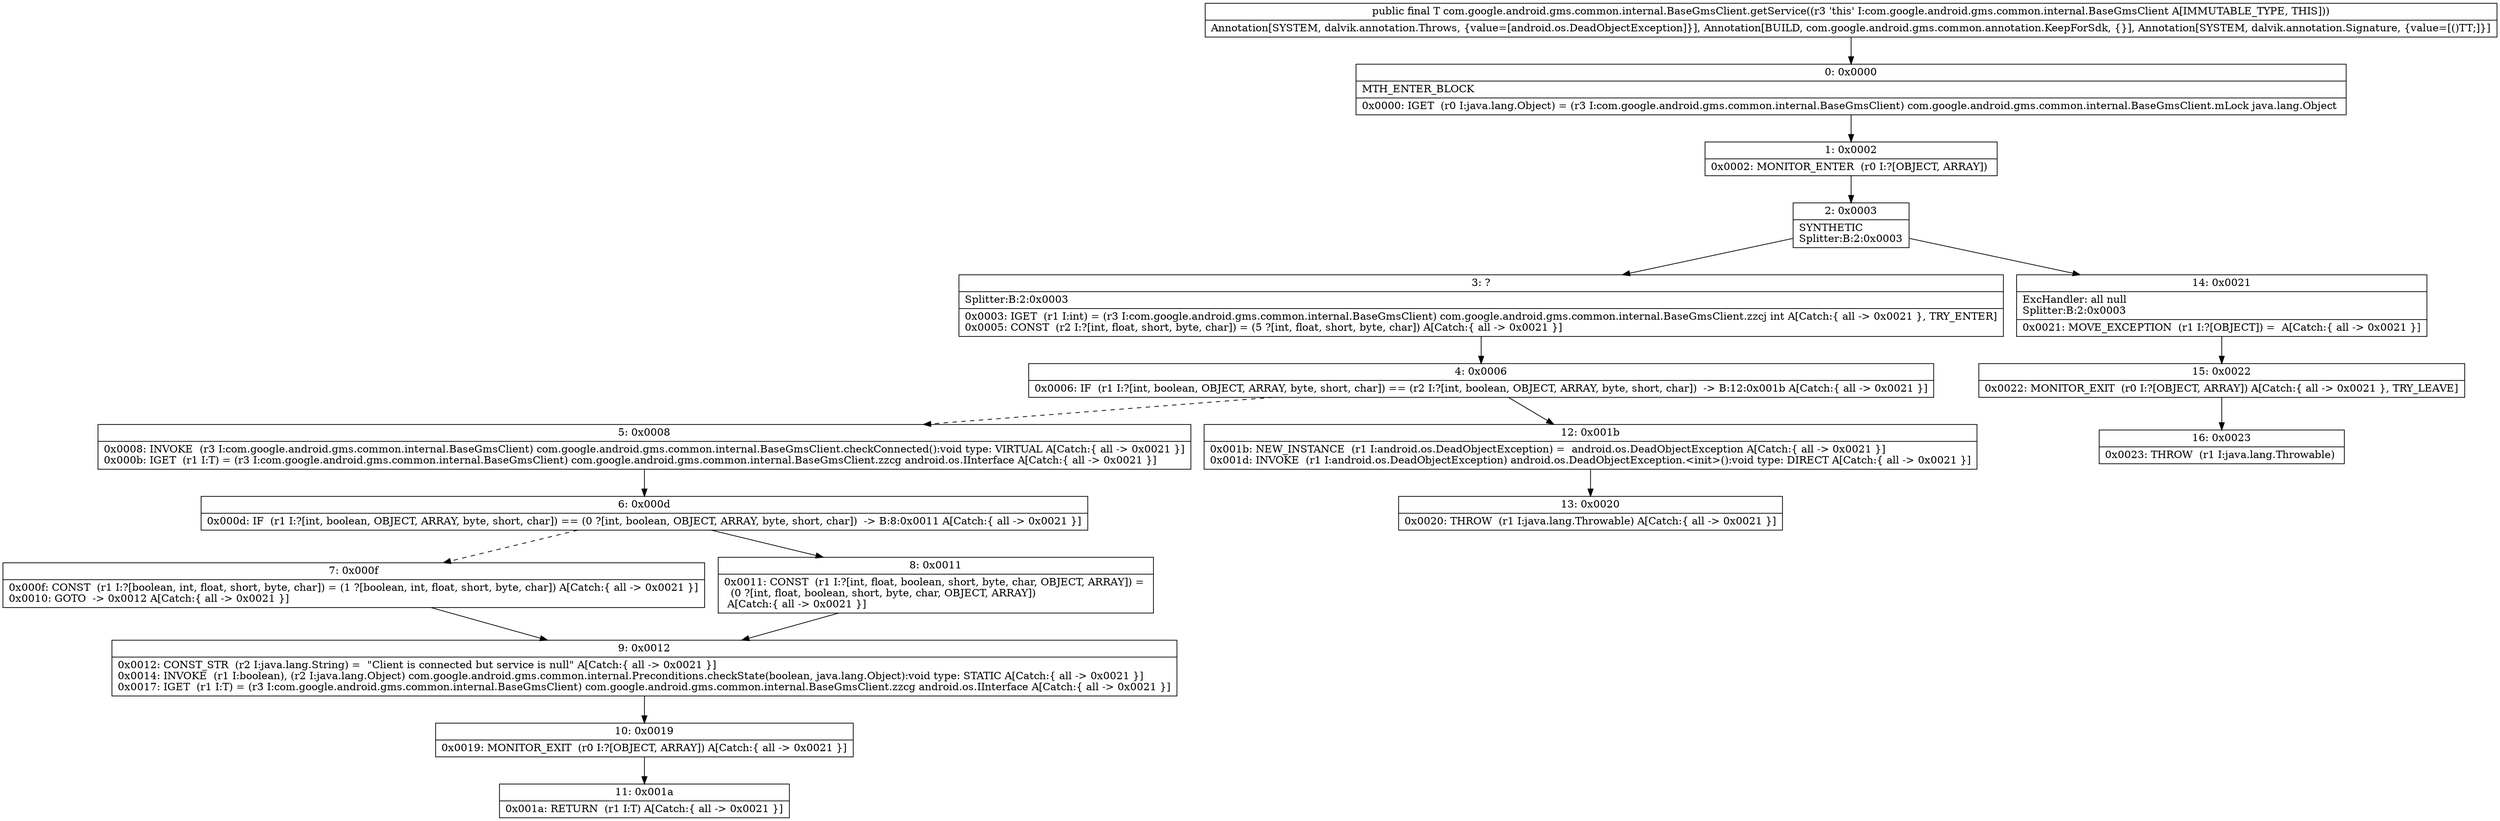 digraph "CFG forcom.google.android.gms.common.internal.BaseGmsClient.getService()Landroid\/os\/IInterface;" {
Node_0 [shape=record,label="{0\:\ 0x0000|MTH_ENTER_BLOCK\l|0x0000: IGET  (r0 I:java.lang.Object) = (r3 I:com.google.android.gms.common.internal.BaseGmsClient) com.google.android.gms.common.internal.BaseGmsClient.mLock java.lang.Object \l}"];
Node_1 [shape=record,label="{1\:\ 0x0002|0x0002: MONITOR_ENTER  (r0 I:?[OBJECT, ARRAY]) \l}"];
Node_2 [shape=record,label="{2\:\ 0x0003|SYNTHETIC\lSplitter:B:2:0x0003\l}"];
Node_3 [shape=record,label="{3\:\ ?|Splitter:B:2:0x0003\l|0x0003: IGET  (r1 I:int) = (r3 I:com.google.android.gms.common.internal.BaseGmsClient) com.google.android.gms.common.internal.BaseGmsClient.zzcj int A[Catch:\{ all \-\> 0x0021 \}, TRY_ENTER]\l0x0005: CONST  (r2 I:?[int, float, short, byte, char]) = (5 ?[int, float, short, byte, char]) A[Catch:\{ all \-\> 0x0021 \}]\l}"];
Node_4 [shape=record,label="{4\:\ 0x0006|0x0006: IF  (r1 I:?[int, boolean, OBJECT, ARRAY, byte, short, char]) == (r2 I:?[int, boolean, OBJECT, ARRAY, byte, short, char])  \-\> B:12:0x001b A[Catch:\{ all \-\> 0x0021 \}]\l}"];
Node_5 [shape=record,label="{5\:\ 0x0008|0x0008: INVOKE  (r3 I:com.google.android.gms.common.internal.BaseGmsClient) com.google.android.gms.common.internal.BaseGmsClient.checkConnected():void type: VIRTUAL A[Catch:\{ all \-\> 0x0021 \}]\l0x000b: IGET  (r1 I:T) = (r3 I:com.google.android.gms.common.internal.BaseGmsClient) com.google.android.gms.common.internal.BaseGmsClient.zzcg android.os.IInterface A[Catch:\{ all \-\> 0x0021 \}]\l}"];
Node_6 [shape=record,label="{6\:\ 0x000d|0x000d: IF  (r1 I:?[int, boolean, OBJECT, ARRAY, byte, short, char]) == (0 ?[int, boolean, OBJECT, ARRAY, byte, short, char])  \-\> B:8:0x0011 A[Catch:\{ all \-\> 0x0021 \}]\l}"];
Node_7 [shape=record,label="{7\:\ 0x000f|0x000f: CONST  (r1 I:?[boolean, int, float, short, byte, char]) = (1 ?[boolean, int, float, short, byte, char]) A[Catch:\{ all \-\> 0x0021 \}]\l0x0010: GOTO  \-\> 0x0012 A[Catch:\{ all \-\> 0x0021 \}]\l}"];
Node_8 [shape=record,label="{8\:\ 0x0011|0x0011: CONST  (r1 I:?[int, float, boolean, short, byte, char, OBJECT, ARRAY]) = \l  (0 ?[int, float, boolean, short, byte, char, OBJECT, ARRAY])\l A[Catch:\{ all \-\> 0x0021 \}]\l}"];
Node_9 [shape=record,label="{9\:\ 0x0012|0x0012: CONST_STR  (r2 I:java.lang.String) =  \"Client is connected but service is null\" A[Catch:\{ all \-\> 0x0021 \}]\l0x0014: INVOKE  (r1 I:boolean), (r2 I:java.lang.Object) com.google.android.gms.common.internal.Preconditions.checkState(boolean, java.lang.Object):void type: STATIC A[Catch:\{ all \-\> 0x0021 \}]\l0x0017: IGET  (r1 I:T) = (r3 I:com.google.android.gms.common.internal.BaseGmsClient) com.google.android.gms.common.internal.BaseGmsClient.zzcg android.os.IInterface A[Catch:\{ all \-\> 0x0021 \}]\l}"];
Node_10 [shape=record,label="{10\:\ 0x0019|0x0019: MONITOR_EXIT  (r0 I:?[OBJECT, ARRAY]) A[Catch:\{ all \-\> 0x0021 \}]\l}"];
Node_11 [shape=record,label="{11\:\ 0x001a|0x001a: RETURN  (r1 I:T) A[Catch:\{ all \-\> 0x0021 \}]\l}"];
Node_12 [shape=record,label="{12\:\ 0x001b|0x001b: NEW_INSTANCE  (r1 I:android.os.DeadObjectException) =  android.os.DeadObjectException A[Catch:\{ all \-\> 0x0021 \}]\l0x001d: INVOKE  (r1 I:android.os.DeadObjectException) android.os.DeadObjectException.\<init\>():void type: DIRECT A[Catch:\{ all \-\> 0x0021 \}]\l}"];
Node_13 [shape=record,label="{13\:\ 0x0020|0x0020: THROW  (r1 I:java.lang.Throwable) A[Catch:\{ all \-\> 0x0021 \}]\l}"];
Node_14 [shape=record,label="{14\:\ 0x0021|ExcHandler: all null\lSplitter:B:2:0x0003\l|0x0021: MOVE_EXCEPTION  (r1 I:?[OBJECT]) =  A[Catch:\{ all \-\> 0x0021 \}]\l}"];
Node_15 [shape=record,label="{15\:\ 0x0022|0x0022: MONITOR_EXIT  (r0 I:?[OBJECT, ARRAY]) A[Catch:\{ all \-\> 0x0021 \}, TRY_LEAVE]\l}"];
Node_16 [shape=record,label="{16\:\ 0x0023|0x0023: THROW  (r1 I:java.lang.Throwable) \l}"];
MethodNode[shape=record,label="{public final T com.google.android.gms.common.internal.BaseGmsClient.getService((r3 'this' I:com.google.android.gms.common.internal.BaseGmsClient A[IMMUTABLE_TYPE, THIS]))  | Annotation[SYSTEM, dalvik.annotation.Throws, \{value=[android.os.DeadObjectException]\}], Annotation[BUILD, com.google.android.gms.common.annotation.KeepForSdk, \{\}], Annotation[SYSTEM, dalvik.annotation.Signature, \{value=[()TT;]\}]\l}"];
MethodNode -> Node_0;
Node_0 -> Node_1;
Node_1 -> Node_2;
Node_2 -> Node_3;
Node_2 -> Node_14;
Node_3 -> Node_4;
Node_4 -> Node_5[style=dashed];
Node_4 -> Node_12;
Node_5 -> Node_6;
Node_6 -> Node_7[style=dashed];
Node_6 -> Node_8;
Node_7 -> Node_9;
Node_8 -> Node_9;
Node_9 -> Node_10;
Node_10 -> Node_11;
Node_12 -> Node_13;
Node_14 -> Node_15;
Node_15 -> Node_16;
}

